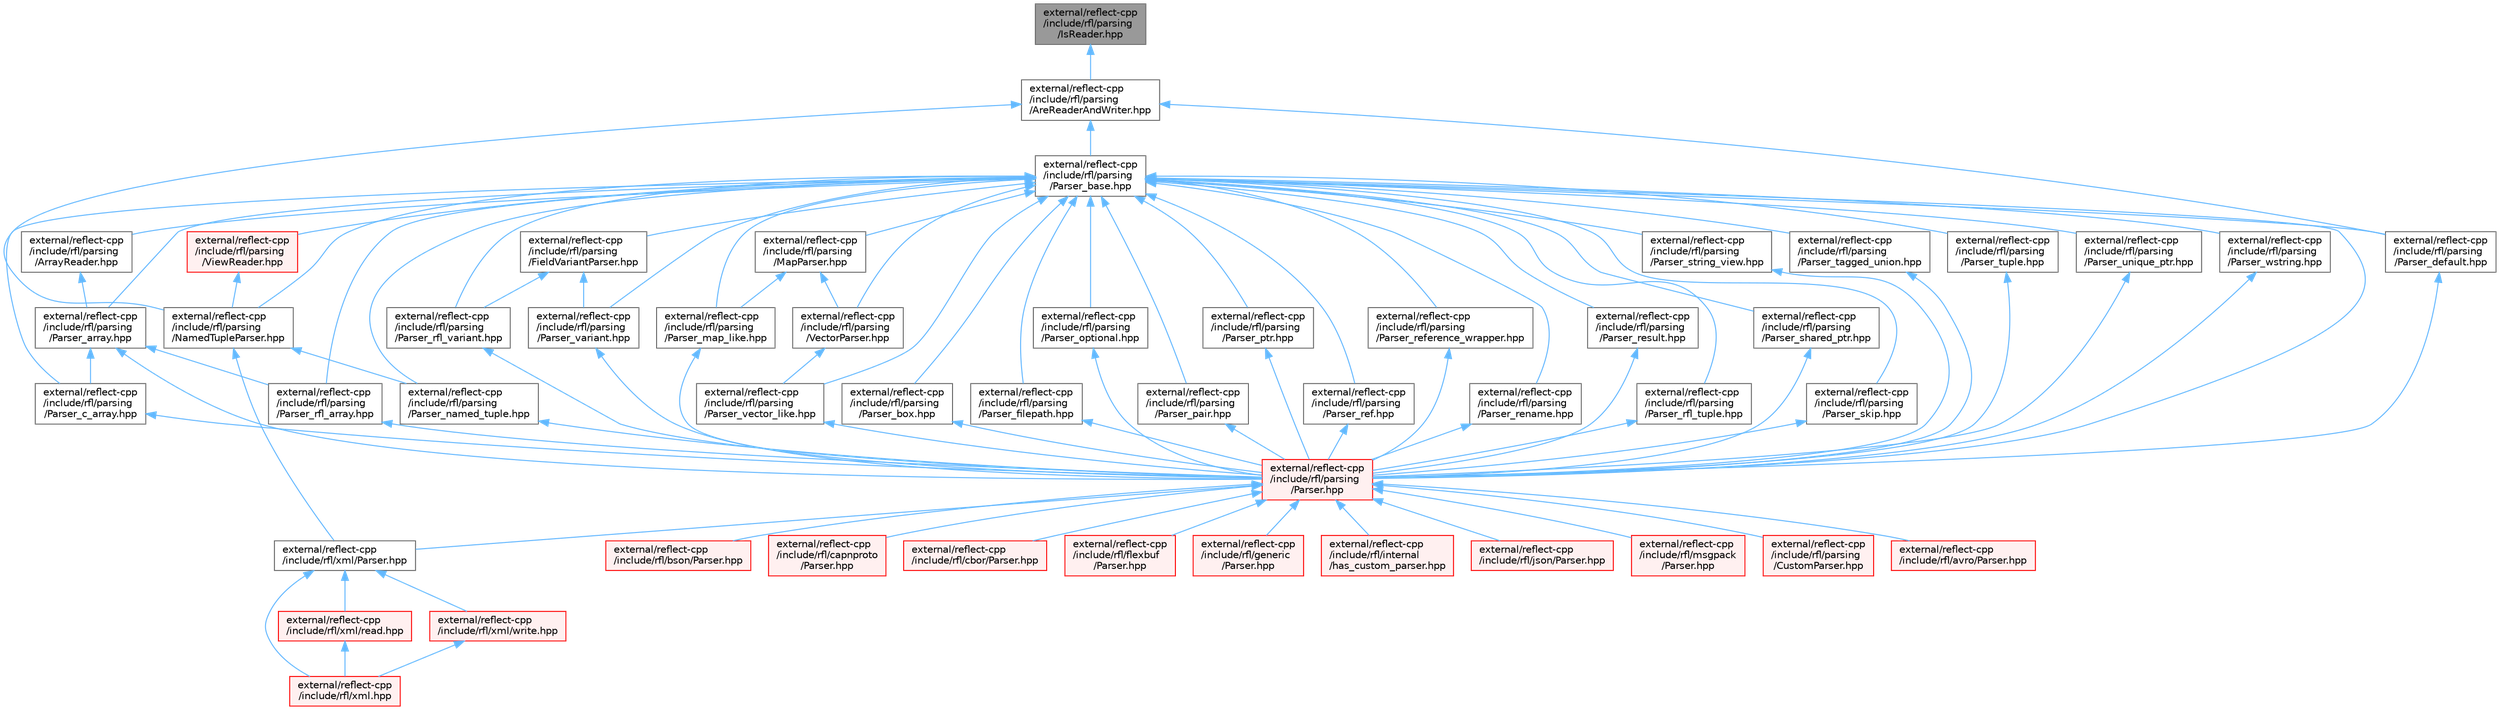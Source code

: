 digraph "external/reflect-cpp/include/rfl/parsing/IsReader.hpp"
{
 // LATEX_PDF_SIZE
  bgcolor="transparent";
  edge [fontname=Helvetica,fontsize=10,labelfontname=Helvetica,labelfontsize=10];
  node [fontname=Helvetica,fontsize=10,shape=box,height=0.2,width=0.4];
  Node1 [id="Node000001",label="external/reflect-cpp\l/include/rfl/parsing\l/IsReader.hpp",height=0.2,width=0.4,color="gray40", fillcolor="grey60", style="filled", fontcolor="black",tooltip=" "];
  Node1 -> Node2 [id="edge91_Node000001_Node000002",dir="back",color="steelblue1",style="solid",tooltip=" "];
  Node2 [id="Node000002",label="external/reflect-cpp\l/include/rfl/parsing\l/AreReaderAndWriter.hpp",height=0.2,width=0.4,color="grey40", fillcolor="white", style="filled",URL="$_are_reader_and_writer_8hpp.html",tooltip=" "];
  Node2 -> Node3 [id="edge92_Node000002_Node000003",dir="back",color="steelblue1",style="solid",tooltip=" "];
  Node3 [id="Node000003",label="external/reflect-cpp\l/include/rfl/parsing\l/NamedTupleParser.hpp",height=0.2,width=0.4,color="grey40", fillcolor="white", style="filled",URL="$_named_tuple_parser_8hpp.html",tooltip=" "];
  Node3 -> Node4 [id="edge93_Node000003_Node000004",dir="back",color="steelblue1",style="solid",tooltip=" "];
  Node4 [id="Node000004",label="external/reflect-cpp\l/include/rfl/parsing\l/Parser_named_tuple.hpp",height=0.2,width=0.4,color="grey40", fillcolor="white", style="filled",URL="$_parser__named__tuple_8hpp.html",tooltip=" "];
  Node4 -> Node5 [id="edge94_Node000004_Node000005",dir="back",color="steelblue1",style="solid",tooltip=" "];
  Node5 [id="Node000005",label="external/reflect-cpp\l/include/rfl/parsing\l/Parser.hpp",height=0.2,width=0.4,color="red", fillcolor="#FFF0F0", style="filled",URL="$parsing_2_parser_8hpp.html",tooltip=" "];
  Node5 -> Node6 [id="edge95_Node000005_Node000006",dir="back",color="steelblue1",style="solid",tooltip=" "];
  Node6 [id="Node000006",label="external/reflect-cpp\l/include/rfl/avro/Parser.hpp",height=0.2,width=0.4,color="red", fillcolor="#FFF0F0", style="filled",URL="$avro_2_parser_8hpp.html",tooltip=" "];
  Node5 -> Node65 [id="edge96_Node000005_Node000065",dir="back",color="steelblue1",style="solid",tooltip=" "];
  Node65 [id="Node000065",label="external/reflect-cpp\l/include/rfl/bson/Parser.hpp",height=0.2,width=0.4,color="red", fillcolor="#FFF0F0", style="filled",URL="$bson_2_parser_8hpp.html",tooltip=" "];
  Node5 -> Node110 [id="edge97_Node000005_Node000110",dir="back",color="steelblue1",style="solid",tooltip=" "];
  Node110 [id="Node000110",label="external/reflect-cpp\l/include/rfl/capnproto\l/Parser.hpp",height=0.2,width=0.4,color="red", fillcolor="#FFF0F0", style="filled",URL="$capnproto_2_parser_8hpp.html",tooltip=" "];
  Node5 -> Node163 [id="edge98_Node000005_Node000163",dir="back",color="steelblue1",style="solid",tooltip=" "];
  Node163 [id="Node000163",label="external/reflect-cpp\l/include/rfl/cbor/Parser.hpp",height=0.2,width=0.4,color="red", fillcolor="#FFF0F0", style="filled",URL="$cbor_2_parser_8hpp.html",tooltip=" "];
  Node5 -> Node209 [id="edge99_Node000005_Node000209",dir="back",color="steelblue1",style="solid",tooltip=" "];
  Node209 [id="Node000209",label="external/reflect-cpp\l/include/rfl/flexbuf\l/Parser.hpp",height=0.2,width=0.4,color="red", fillcolor="#FFF0F0", style="filled",URL="$flexbuf_2_parser_8hpp.html",tooltip=" "];
  Node5 -> Node254 [id="edge100_Node000005_Node000254",dir="back",color="steelblue1",style="solid",tooltip=" "];
  Node254 [id="Node000254",label="external/reflect-cpp\l/include/rfl/generic\l/Parser.hpp",height=0.2,width=0.4,color="red", fillcolor="#FFF0F0", style="filled",URL="$generic_2_parser_8hpp.html",tooltip=" "];
  Node5 -> Node693 [id="edge101_Node000005_Node000693",dir="back",color="steelblue1",style="solid",tooltip=" "];
  Node693 [id="Node000693",label="external/reflect-cpp\l/include/rfl/internal\l/has_custom_parser.hpp",height=0.2,width=0.4,color="red", fillcolor="#FFF0F0", style="filled",URL="$has__custom__parser_8hpp.html",tooltip=" "];
  Node5 -> Node694 [id="edge102_Node000005_Node000694",dir="back",color="steelblue1",style="solid",tooltip=" "];
  Node694 [id="Node000694",label="external/reflect-cpp\l/include/rfl/json/Parser.hpp",height=0.2,width=0.4,color="red", fillcolor="#FFF0F0", style="filled",URL="$json_2_parser_8hpp.html",tooltip=" "];
  Node5 -> Node702 [id="edge103_Node000005_Node000702",dir="back",color="steelblue1",style="solid",tooltip=" "];
  Node702 [id="Node000702",label="external/reflect-cpp\l/include/rfl/msgpack\l/Parser.hpp",height=0.2,width=0.4,color="red", fillcolor="#FFF0F0", style="filled",URL="$msgpack_2_parser_8hpp.html",tooltip=" "];
  Node5 -> Node707 [id="edge104_Node000005_Node000707",dir="back",color="steelblue1",style="solid",tooltip=" "];
  Node707 [id="Node000707",label="external/reflect-cpp\l/include/rfl/parsing\l/CustomParser.hpp",height=0.2,width=0.4,color="red", fillcolor="#FFF0F0", style="filled",URL="$_custom_parser_8hpp.html",tooltip=" "];
  Node5 -> Node714 [id="edge105_Node000005_Node000714",dir="back",color="steelblue1",style="solid",tooltip=" "];
  Node714 [id="Node000714",label="external/reflect-cpp\l/include/rfl/xml/Parser.hpp",height=0.2,width=0.4,color="grey40", fillcolor="white", style="filled",URL="$xml_2_parser_8hpp.html",tooltip=" "];
  Node714 -> Node606 [id="edge106_Node000714_Node000606",dir="back",color="steelblue1",style="solid",tooltip=" "];
  Node606 [id="Node000606",label="external/reflect-cpp\l/include/rfl/xml.hpp",height=0.2,width=0.4,color="red", fillcolor="#FFF0F0", style="filled",URL="$xml_8hpp.html",tooltip=" "];
  Node714 -> Node715 [id="edge107_Node000714_Node000715",dir="back",color="steelblue1",style="solid",tooltip=" "];
  Node715 [id="Node000715",label="external/reflect-cpp\l/include/rfl/xml/read.hpp",height=0.2,width=0.4,color="red", fillcolor="#FFF0F0", style="filled",URL="$xml_2read_8hpp.html",tooltip=" "];
  Node715 -> Node606 [id="edge108_Node000715_Node000606",dir="back",color="steelblue1",style="solid",tooltip=" "];
  Node714 -> Node717 [id="edge109_Node000714_Node000717",dir="back",color="steelblue1",style="solid",tooltip=" "];
  Node717 [id="Node000717",label="external/reflect-cpp\l/include/rfl/xml/write.hpp",height=0.2,width=0.4,color="red", fillcolor="#FFF0F0", style="filled",URL="$xml_2write_8hpp.html",tooltip=" "];
  Node717 -> Node606 [id="edge110_Node000717_Node000606",dir="back",color="steelblue1",style="solid",tooltip=" "];
  Node3 -> Node714 [id="edge111_Node000003_Node000714",dir="back",color="steelblue1",style="solid",tooltip=" "];
  Node2 -> Node724 [id="edge112_Node000002_Node000724",dir="back",color="steelblue1",style="solid",tooltip=" "];
  Node724 [id="Node000724",label="external/reflect-cpp\l/include/rfl/parsing\l/Parser_base.hpp",height=0.2,width=0.4,color="grey40", fillcolor="white", style="filled",URL="$_parser__base_8hpp.html",tooltip=" "];
  Node724 -> Node725 [id="edge113_Node000724_Node000725",dir="back",color="steelblue1",style="solid",tooltip=" "];
  Node725 [id="Node000725",label="external/reflect-cpp\l/include/rfl/parsing\l/ArrayReader.hpp",height=0.2,width=0.4,color="grey40", fillcolor="white", style="filled",URL="$_array_reader_8hpp.html",tooltip=" "];
  Node725 -> Node726 [id="edge114_Node000725_Node000726",dir="back",color="steelblue1",style="solid",tooltip=" "];
  Node726 [id="Node000726",label="external/reflect-cpp\l/include/rfl/parsing\l/Parser_array.hpp",height=0.2,width=0.4,color="grey40", fillcolor="white", style="filled",URL="$_parser__array_8hpp.html",tooltip=" "];
  Node726 -> Node5 [id="edge115_Node000726_Node000005",dir="back",color="steelblue1",style="solid",tooltip=" "];
  Node726 -> Node727 [id="edge116_Node000726_Node000727",dir="back",color="steelblue1",style="solid",tooltip=" "];
  Node727 [id="Node000727",label="external/reflect-cpp\l/include/rfl/parsing\l/Parser_c_array.hpp",height=0.2,width=0.4,color="grey40", fillcolor="white", style="filled",URL="$_parser__c__array_8hpp.html",tooltip=" "];
  Node727 -> Node5 [id="edge117_Node000727_Node000005",dir="back",color="steelblue1",style="solid",tooltip=" "];
  Node726 -> Node728 [id="edge118_Node000726_Node000728",dir="back",color="steelblue1",style="solid",tooltip=" "];
  Node728 [id="Node000728",label="external/reflect-cpp\l/include/rfl/parsing\l/Parser_rfl_array.hpp",height=0.2,width=0.4,color="grey40", fillcolor="white", style="filled",URL="$_parser__rfl__array_8hpp.html",tooltip=" "];
  Node728 -> Node5 [id="edge119_Node000728_Node000005",dir="back",color="steelblue1",style="solid",tooltip=" "];
  Node724 -> Node729 [id="edge120_Node000724_Node000729",dir="back",color="steelblue1",style="solid",tooltip=" "];
  Node729 [id="Node000729",label="external/reflect-cpp\l/include/rfl/parsing\l/FieldVariantParser.hpp",height=0.2,width=0.4,color="grey40", fillcolor="white", style="filled",URL="$_field_variant_parser_8hpp.html",tooltip=" "];
  Node729 -> Node730 [id="edge121_Node000729_Node000730",dir="back",color="steelblue1",style="solid",tooltip=" "];
  Node730 [id="Node000730",label="external/reflect-cpp\l/include/rfl/parsing\l/Parser_rfl_variant.hpp",height=0.2,width=0.4,color="grey40", fillcolor="white", style="filled",URL="$_parser__rfl__variant_8hpp.html",tooltip=" "];
  Node730 -> Node5 [id="edge122_Node000730_Node000005",dir="back",color="steelblue1",style="solid",tooltip=" "];
  Node729 -> Node731 [id="edge123_Node000729_Node000731",dir="back",color="steelblue1",style="solid",tooltip=" "];
  Node731 [id="Node000731",label="external/reflect-cpp\l/include/rfl/parsing\l/Parser_variant.hpp",height=0.2,width=0.4,color="grey40", fillcolor="white", style="filled",URL="$_parser__variant_8hpp.html",tooltip=" "];
  Node731 -> Node5 [id="edge124_Node000731_Node000005",dir="back",color="steelblue1",style="solid",tooltip=" "];
  Node724 -> Node732 [id="edge125_Node000724_Node000732",dir="back",color="steelblue1",style="solid",tooltip=" "];
  Node732 [id="Node000732",label="external/reflect-cpp\l/include/rfl/parsing\l/MapParser.hpp",height=0.2,width=0.4,color="grey40", fillcolor="white", style="filled",URL="$_map_parser_8hpp.html",tooltip=" "];
  Node732 -> Node733 [id="edge126_Node000732_Node000733",dir="back",color="steelblue1",style="solid",tooltip=" "];
  Node733 [id="Node000733",label="external/reflect-cpp\l/include/rfl/parsing\l/Parser_map_like.hpp",height=0.2,width=0.4,color="grey40", fillcolor="white", style="filled",URL="$_parser__map__like_8hpp.html",tooltip=" "];
  Node733 -> Node5 [id="edge127_Node000733_Node000005",dir="back",color="steelblue1",style="solid",tooltip=" "];
  Node732 -> Node734 [id="edge128_Node000732_Node000734",dir="back",color="steelblue1",style="solid",tooltip=" "];
  Node734 [id="Node000734",label="external/reflect-cpp\l/include/rfl/parsing\l/VectorParser.hpp",height=0.2,width=0.4,color="grey40", fillcolor="white", style="filled",URL="$_vector_parser_8hpp.html",tooltip=" "];
  Node734 -> Node735 [id="edge129_Node000734_Node000735",dir="back",color="steelblue1",style="solid",tooltip=" "];
  Node735 [id="Node000735",label="external/reflect-cpp\l/include/rfl/parsing\l/Parser_vector_like.hpp",height=0.2,width=0.4,color="grey40", fillcolor="white", style="filled",URL="$_parser__vector__like_8hpp.html",tooltip=" "];
  Node735 -> Node5 [id="edge130_Node000735_Node000005",dir="back",color="steelblue1",style="solid",tooltip=" "];
  Node724 -> Node3 [id="edge131_Node000724_Node000003",dir="back",color="steelblue1",style="solid",tooltip=" "];
  Node724 -> Node5 [id="edge132_Node000724_Node000005",dir="back",color="steelblue1",style="solid",tooltip=" "];
  Node724 -> Node726 [id="edge133_Node000724_Node000726",dir="back",color="steelblue1",style="solid",tooltip=" "];
  Node724 -> Node736 [id="edge134_Node000724_Node000736",dir="back",color="steelblue1",style="solid",tooltip=" "];
  Node736 [id="Node000736",label="external/reflect-cpp\l/include/rfl/parsing\l/Parser_box.hpp",height=0.2,width=0.4,color="grey40", fillcolor="white", style="filled",URL="$_parser__box_8hpp.html",tooltip=" "];
  Node736 -> Node5 [id="edge135_Node000736_Node000005",dir="back",color="steelblue1",style="solid",tooltip=" "];
  Node724 -> Node727 [id="edge136_Node000724_Node000727",dir="back",color="steelblue1",style="solid",tooltip=" "];
  Node724 -> Node737 [id="edge137_Node000724_Node000737",dir="back",color="steelblue1",style="solid",tooltip=" "];
  Node737 [id="Node000737",label="external/reflect-cpp\l/include/rfl/parsing\l/Parser_default.hpp",height=0.2,width=0.4,color="grey40", fillcolor="white", style="filled",URL="$_parser__default_8hpp.html",tooltip=" "];
  Node737 -> Node5 [id="edge138_Node000737_Node000005",dir="back",color="steelblue1",style="solid",tooltip=" "];
  Node724 -> Node738 [id="edge139_Node000724_Node000738",dir="back",color="steelblue1",style="solid",tooltip=" "];
  Node738 [id="Node000738",label="external/reflect-cpp\l/include/rfl/parsing\l/Parser_filepath.hpp",height=0.2,width=0.4,color="grey40", fillcolor="white", style="filled",URL="$_parser__filepath_8hpp.html",tooltip=" "];
  Node738 -> Node5 [id="edge140_Node000738_Node000005",dir="back",color="steelblue1",style="solid",tooltip=" "];
  Node724 -> Node733 [id="edge141_Node000724_Node000733",dir="back",color="steelblue1",style="solid",tooltip=" "];
  Node724 -> Node4 [id="edge142_Node000724_Node000004",dir="back",color="steelblue1",style="solid",tooltip=" "];
  Node724 -> Node739 [id="edge143_Node000724_Node000739",dir="back",color="steelblue1",style="solid",tooltip=" "];
  Node739 [id="Node000739",label="external/reflect-cpp\l/include/rfl/parsing\l/Parser_optional.hpp",height=0.2,width=0.4,color="grey40", fillcolor="white", style="filled",URL="$_parser__optional_8hpp.html",tooltip=" "];
  Node739 -> Node5 [id="edge144_Node000739_Node000005",dir="back",color="steelblue1",style="solid",tooltip=" "];
  Node724 -> Node740 [id="edge145_Node000724_Node000740",dir="back",color="steelblue1",style="solid",tooltip=" "];
  Node740 [id="Node000740",label="external/reflect-cpp\l/include/rfl/parsing\l/Parser_pair.hpp",height=0.2,width=0.4,color="grey40", fillcolor="white", style="filled",URL="$_parser__pair_8hpp.html",tooltip=" "];
  Node740 -> Node5 [id="edge146_Node000740_Node000005",dir="back",color="steelblue1",style="solid",tooltip=" "];
  Node724 -> Node741 [id="edge147_Node000724_Node000741",dir="back",color="steelblue1",style="solid",tooltip=" "];
  Node741 [id="Node000741",label="external/reflect-cpp\l/include/rfl/parsing\l/Parser_ptr.hpp",height=0.2,width=0.4,color="grey40", fillcolor="white", style="filled",URL="$_parser__ptr_8hpp.html",tooltip=" "];
  Node741 -> Node5 [id="edge148_Node000741_Node000005",dir="back",color="steelblue1",style="solid",tooltip=" "];
  Node724 -> Node742 [id="edge149_Node000724_Node000742",dir="back",color="steelblue1",style="solid",tooltip=" "];
  Node742 [id="Node000742",label="external/reflect-cpp\l/include/rfl/parsing\l/Parser_ref.hpp",height=0.2,width=0.4,color="grey40", fillcolor="white", style="filled",URL="$_parser__ref_8hpp.html",tooltip=" "];
  Node742 -> Node5 [id="edge150_Node000742_Node000005",dir="back",color="steelblue1",style="solid",tooltip=" "];
  Node724 -> Node743 [id="edge151_Node000724_Node000743",dir="back",color="steelblue1",style="solid",tooltip=" "];
  Node743 [id="Node000743",label="external/reflect-cpp\l/include/rfl/parsing\l/Parser_reference_wrapper.hpp",height=0.2,width=0.4,color="grey40", fillcolor="white", style="filled",URL="$_parser__reference__wrapper_8hpp.html",tooltip=" "];
  Node743 -> Node5 [id="edge152_Node000743_Node000005",dir="back",color="steelblue1",style="solid",tooltip=" "];
  Node724 -> Node744 [id="edge153_Node000724_Node000744",dir="back",color="steelblue1",style="solid",tooltip=" "];
  Node744 [id="Node000744",label="external/reflect-cpp\l/include/rfl/parsing\l/Parser_rename.hpp",height=0.2,width=0.4,color="grey40", fillcolor="white", style="filled",URL="$_parser__rename_8hpp.html",tooltip=" "];
  Node744 -> Node5 [id="edge154_Node000744_Node000005",dir="back",color="steelblue1",style="solid",tooltip=" "];
  Node724 -> Node745 [id="edge155_Node000724_Node000745",dir="back",color="steelblue1",style="solid",tooltip=" "];
  Node745 [id="Node000745",label="external/reflect-cpp\l/include/rfl/parsing\l/Parser_result.hpp",height=0.2,width=0.4,color="grey40", fillcolor="white", style="filled",URL="$_parser__result_8hpp.html",tooltip=" "];
  Node745 -> Node5 [id="edge156_Node000745_Node000005",dir="back",color="steelblue1",style="solid",tooltip=" "];
  Node724 -> Node728 [id="edge157_Node000724_Node000728",dir="back",color="steelblue1",style="solid",tooltip=" "];
  Node724 -> Node746 [id="edge158_Node000724_Node000746",dir="back",color="steelblue1",style="solid",tooltip=" "];
  Node746 [id="Node000746",label="external/reflect-cpp\l/include/rfl/parsing\l/Parser_rfl_tuple.hpp",height=0.2,width=0.4,color="grey40", fillcolor="white", style="filled",URL="$_parser__rfl__tuple_8hpp.html",tooltip=" "];
  Node746 -> Node5 [id="edge159_Node000746_Node000005",dir="back",color="steelblue1",style="solid",tooltip=" "];
  Node724 -> Node730 [id="edge160_Node000724_Node000730",dir="back",color="steelblue1",style="solid",tooltip=" "];
  Node724 -> Node747 [id="edge161_Node000724_Node000747",dir="back",color="steelblue1",style="solid",tooltip=" "];
  Node747 [id="Node000747",label="external/reflect-cpp\l/include/rfl/parsing\l/Parser_shared_ptr.hpp",height=0.2,width=0.4,color="grey40", fillcolor="white", style="filled",URL="$_parser__shared__ptr_8hpp.html",tooltip=" "];
  Node747 -> Node5 [id="edge162_Node000747_Node000005",dir="back",color="steelblue1",style="solid",tooltip=" "];
  Node724 -> Node748 [id="edge163_Node000724_Node000748",dir="back",color="steelblue1",style="solid",tooltip=" "];
  Node748 [id="Node000748",label="external/reflect-cpp\l/include/rfl/parsing\l/Parser_skip.hpp",height=0.2,width=0.4,color="grey40", fillcolor="white", style="filled",URL="$_parser__skip_8hpp.html",tooltip=" "];
  Node748 -> Node5 [id="edge164_Node000748_Node000005",dir="back",color="steelblue1",style="solid",tooltip=" "];
  Node724 -> Node749 [id="edge165_Node000724_Node000749",dir="back",color="steelblue1",style="solid",tooltip=" "];
  Node749 [id="Node000749",label="external/reflect-cpp\l/include/rfl/parsing\l/Parser_string_view.hpp",height=0.2,width=0.4,color="grey40", fillcolor="white", style="filled",URL="$_parser__string__view_8hpp.html",tooltip=" "];
  Node749 -> Node5 [id="edge166_Node000749_Node000005",dir="back",color="steelblue1",style="solid",tooltip=" "];
  Node724 -> Node750 [id="edge167_Node000724_Node000750",dir="back",color="steelblue1",style="solid",tooltip=" "];
  Node750 [id="Node000750",label="external/reflect-cpp\l/include/rfl/parsing\l/Parser_tagged_union.hpp",height=0.2,width=0.4,color="grey40", fillcolor="white", style="filled",URL="$_parser__tagged__union_8hpp.html",tooltip=" "];
  Node750 -> Node5 [id="edge168_Node000750_Node000005",dir="back",color="steelblue1",style="solid",tooltip=" "];
  Node724 -> Node751 [id="edge169_Node000724_Node000751",dir="back",color="steelblue1",style="solid",tooltip=" "];
  Node751 [id="Node000751",label="external/reflect-cpp\l/include/rfl/parsing\l/Parser_tuple.hpp",height=0.2,width=0.4,color="grey40", fillcolor="white", style="filled",URL="$_parser__tuple_8hpp.html",tooltip=" "];
  Node751 -> Node5 [id="edge170_Node000751_Node000005",dir="back",color="steelblue1",style="solid",tooltip=" "];
  Node724 -> Node752 [id="edge171_Node000724_Node000752",dir="back",color="steelblue1",style="solid",tooltip=" "];
  Node752 [id="Node000752",label="external/reflect-cpp\l/include/rfl/parsing\l/Parser_unique_ptr.hpp",height=0.2,width=0.4,color="grey40", fillcolor="white", style="filled",URL="$_parser__unique__ptr_8hpp.html",tooltip=" "];
  Node752 -> Node5 [id="edge172_Node000752_Node000005",dir="back",color="steelblue1",style="solid",tooltip=" "];
  Node724 -> Node731 [id="edge173_Node000724_Node000731",dir="back",color="steelblue1",style="solid",tooltip=" "];
  Node724 -> Node735 [id="edge174_Node000724_Node000735",dir="back",color="steelblue1",style="solid",tooltip=" "];
  Node724 -> Node753 [id="edge175_Node000724_Node000753",dir="back",color="steelblue1",style="solid",tooltip=" "];
  Node753 [id="Node000753",label="external/reflect-cpp\l/include/rfl/parsing\l/Parser_wstring.hpp",height=0.2,width=0.4,color="grey40", fillcolor="white", style="filled",URL="$_parser__wstring_8hpp.html",tooltip=" "];
  Node753 -> Node5 [id="edge176_Node000753_Node000005",dir="back",color="steelblue1",style="solid",tooltip=" "];
  Node724 -> Node734 [id="edge177_Node000724_Node000734",dir="back",color="steelblue1",style="solid",tooltip=" "];
  Node724 -> Node754 [id="edge178_Node000724_Node000754",dir="back",color="steelblue1",style="solid",tooltip=" "];
  Node754 [id="Node000754",label="external/reflect-cpp\l/include/rfl/parsing\l/ViewReader.hpp",height=0.2,width=0.4,color="red", fillcolor="#FFF0F0", style="filled",URL="$_view_reader_8hpp.html",tooltip=" "];
  Node754 -> Node3 [id="edge179_Node000754_Node000003",dir="back",color="steelblue1",style="solid",tooltip=" "];
  Node2 -> Node737 [id="edge180_Node000002_Node000737",dir="back",color="steelblue1",style="solid",tooltip=" "];
}
